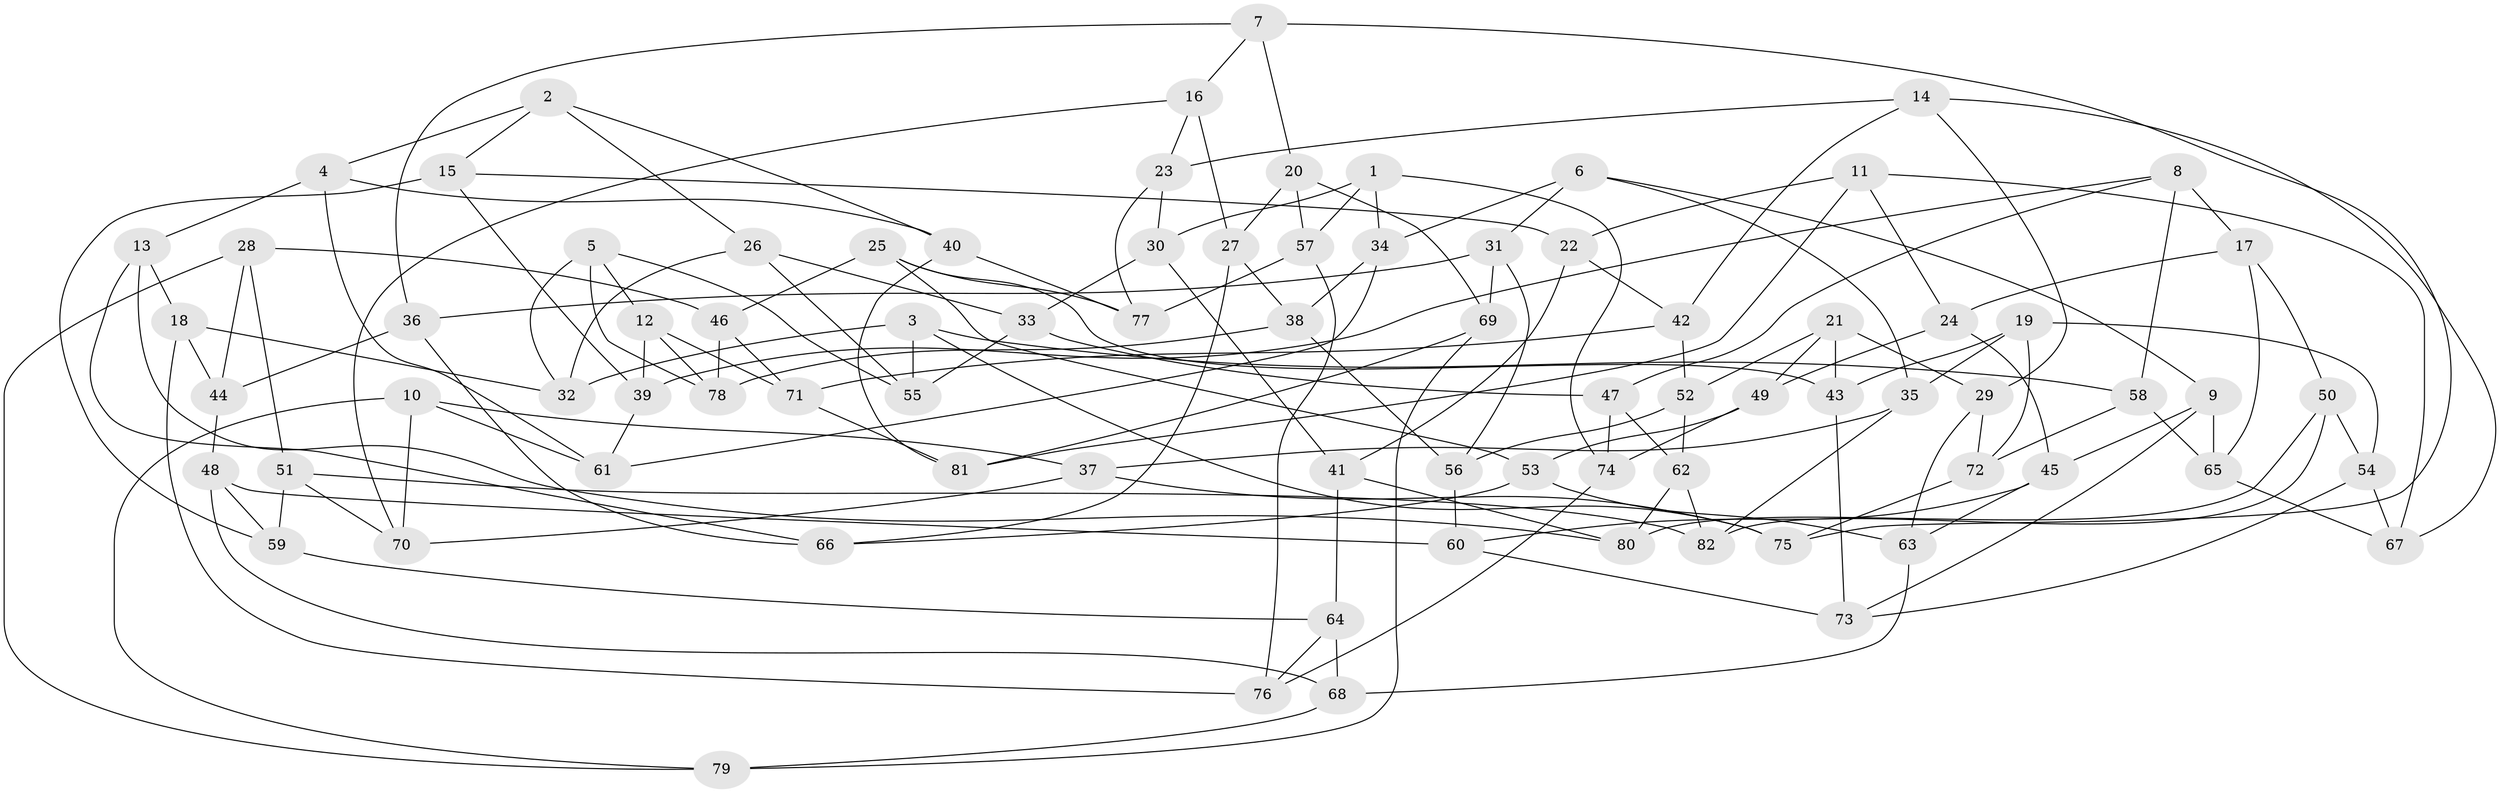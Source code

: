 // coarse degree distribution, {3: 0.20833333333333334, 4: 0.25, 2: 0.125, 5: 0.125, 7: 0.041666666666666664, 6: 0.08333333333333333, 13: 0.041666666666666664, 11: 0.08333333333333333, 8: 0.041666666666666664}
// Generated by graph-tools (version 1.1) at 2025/02/03/04/25 22:02:56]
// undirected, 82 vertices, 164 edges
graph export_dot {
graph [start="1"]
  node [color=gray90,style=filled];
  1;
  2;
  3;
  4;
  5;
  6;
  7;
  8;
  9;
  10;
  11;
  12;
  13;
  14;
  15;
  16;
  17;
  18;
  19;
  20;
  21;
  22;
  23;
  24;
  25;
  26;
  27;
  28;
  29;
  30;
  31;
  32;
  33;
  34;
  35;
  36;
  37;
  38;
  39;
  40;
  41;
  42;
  43;
  44;
  45;
  46;
  47;
  48;
  49;
  50;
  51;
  52;
  53;
  54;
  55;
  56;
  57;
  58;
  59;
  60;
  61;
  62;
  63;
  64;
  65;
  66;
  67;
  68;
  69;
  70;
  71;
  72;
  73;
  74;
  75;
  76;
  77;
  78;
  79;
  80;
  81;
  82;
  1 -- 34;
  1 -- 30;
  1 -- 74;
  1 -- 57;
  2 -- 40;
  2 -- 15;
  2 -- 4;
  2 -- 26;
  3 -- 55;
  3 -- 58;
  3 -- 32;
  3 -- 75;
  4 -- 61;
  4 -- 40;
  4 -- 13;
  5 -- 55;
  5 -- 78;
  5 -- 32;
  5 -- 12;
  6 -- 31;
  6 -- 35;
  6 -- 9;
  6 -- 34;
  7 -- 16;
  7 -- 36;
  7 -- 75;
  7 -- 20;
  8 -- 39;
  8 -- 17;
  8 -- 58;
  8 -- 47;
  9 -- 65;
  9 -- 45;
  9 -- 73;
  10 -- 61;
  10 -- 79;
  10 -- 37;
  10 -- 70;
  11 -- 67;
  11 -- 24;
  11 -- 81;
  11 -- 22;
  12 -- 39;
  12 -- 78;
  12 -- 71;
  13 -- 80;
  13 -- 66;
  13 -- 18;
  14 -- 29;
  14 -- 67;
  14 -- 23;
  14 -- 42;
  15 -- 22;
  15 -- 39;
  15 -- 59;
  16 -- 70;
  16 -- 23;
  16 -- 27;
  17 -- 24;
  17 -- 50;
  17 -- 65;
  18 -- 44;
  18 -- 76;
  18 -- 32;
  19 -- 54;
  19 -- 43;
  19 -- 35;
  19 -- 72;
  20 -- 27;
  20 -- 69;
  20 -- 57;
  21 -- 49;
  21 -- 52;
  21 -- 29;
  21 -- 43;
  22 -- 41;
  22 -- 42;
  23 -- 30;
  23 -- 77;
  24 -- 49;
  24 -- 45;
  25 -- 43;
  25 -- 46;
  25 -- 77;
  25 -- 53;
  26 -- 32;
  26 -- 55;
  26 -- 33;
  27 -- 66;
  27 -- 38;
  28 -- 51;
  28 -- 44;
  28 -- 46;
  28 -- 79;
  29 -- 72;
  29 -- 63;
  30 -- 41;
  30 -- 33;
  31 -- 56;
  31 -- 36;
  31 -- 69;
  33 -- 47;
  33 -- 55;
  34 -- 61;
  34 -- 38;
  35 -- 37;
  35 -- 82;
  36 -- 66;
  36 -- 44;
  37 -- 75;
  37 -- 70;
  38 -- 78;
  38 -- 56;
  39 -- 61;
  40 -- 77;
  40 -- 81;
  41 -- 64;
  41 -- 80;
  42 -- 71;
  42 -- 52;
  43 -- 73;
  44 -- 48;
  45 -- 63;
  45 -- 60;
  46 -- 78;
  46 -- 71;
  47 -- 62;
  47 -- 74;
  48 -- 59;
  48 -- 60;
  48 -- 68;
  49 -- 53;
  49 -- 74;
  50 -- 54;
  50 -- 82;
  50 -- 80;
  51 -- 82;
  51 -- 70;
  51 -- 59;
  52 -- 62;
  52 -- 56;
  53 -- 63;
  53 -- 66;
  54 -- 67;
  54 -- 73;
  56 -- 60;
  57 -- 77;
  57 -- 76;
  58 -- 65;
  58 -- 72;
  59 -- 64;
  60 -- 73;
  62 -- 80;
  62 -- 82;
  63 -- 68;
  64 -- 68;
  64 -- 76;
  65 -- 67;
  68 -- 79;
  69 -- 79;
  69 -- 81;
  71 -- 81;
  72 -- 75;
  74 -- 76;
}
